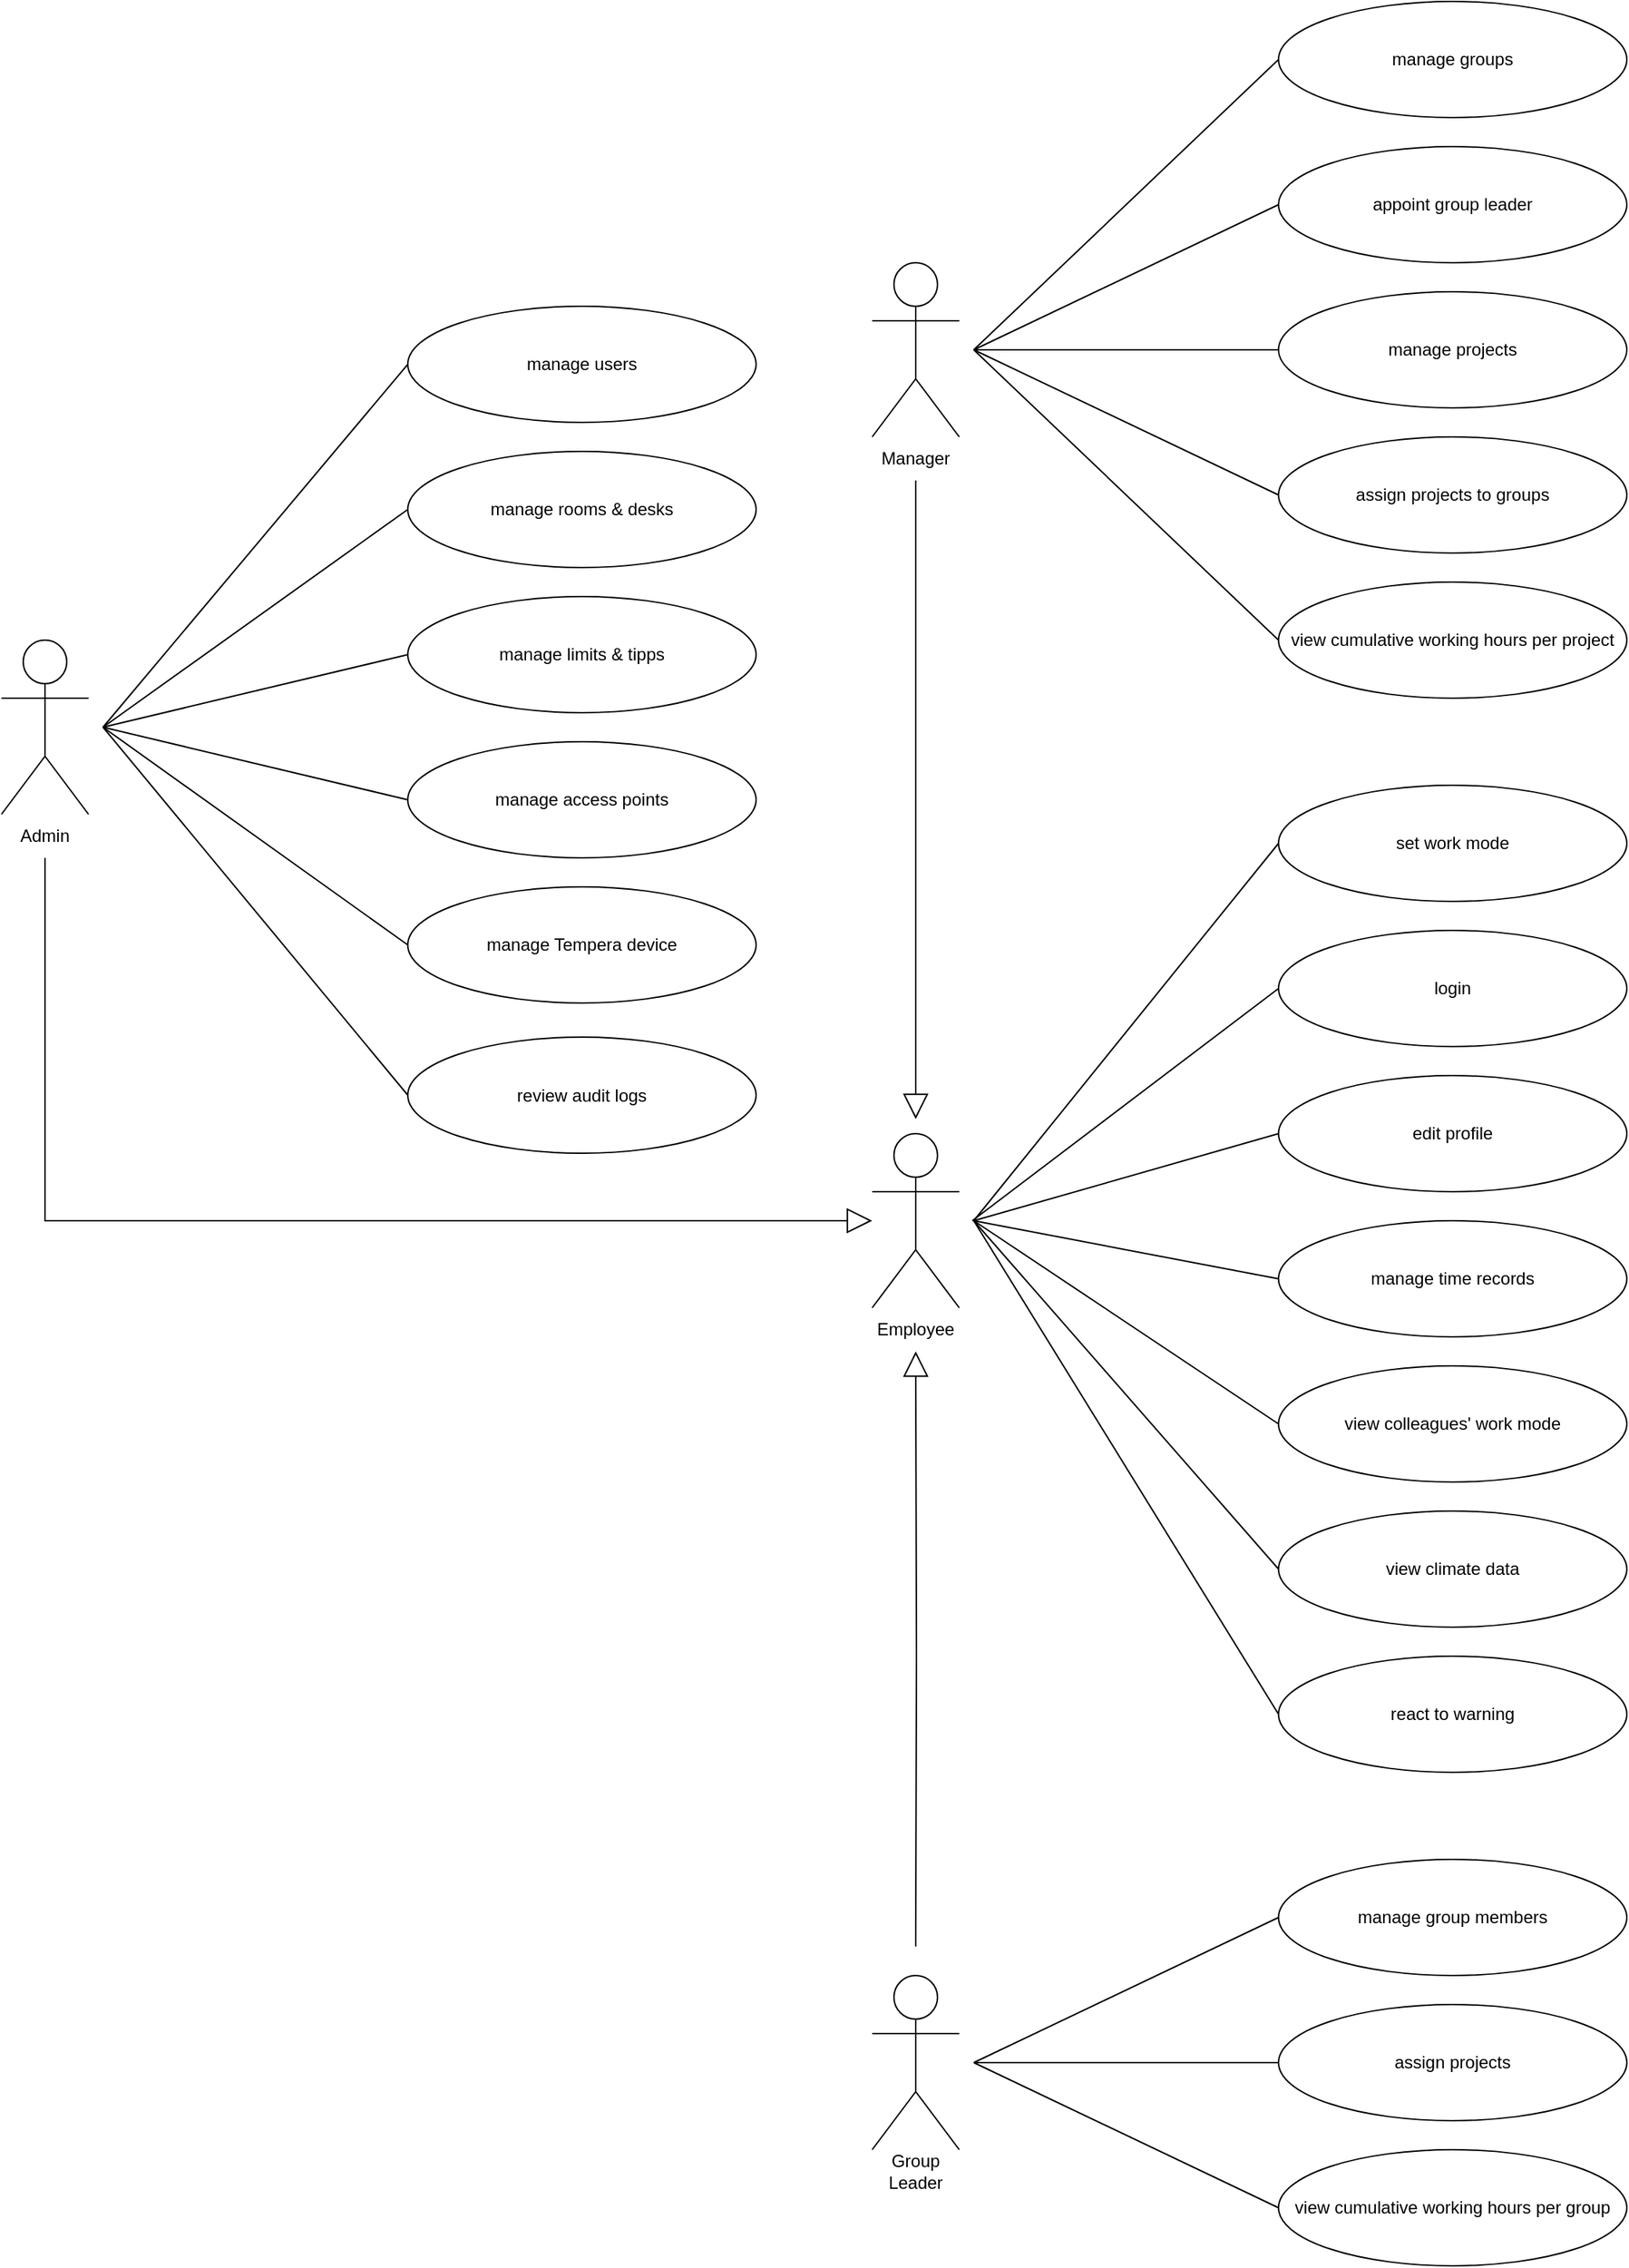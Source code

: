 <mxfile version="24.0.2" type="device">
  <diagram name="Page-1" id="N73HholZ3-HceP_g87Gv">
    <mxGraphModel dx="3078" dy="1791" grid="1" gridSize="10" guides="1" tooltips="1" connect="1" arrows="1" fold="1" page="1" pageScale="1" pageWidth="1169" pageHeight="827" math="0" shadow="0">
      <root>
        <mxCell id="0" />
        <mxCell id="1" parent="0" />
        <mxCell id="EGz5dJJKf6YU-lk-t-Eu-1" value="login" style="ellipse;whiteSpace=wrap;html=1;" parent="1" vertex="1">
          <mxGeometry x="480" y="340" width="240" height="80" as="geometry" />
        </mxCell>
        <mxCell id="EGz5dJJKf6YU-lk-t-Eu-3" value="set work mode" style="ellipse;whiteSpace=wrap;html=1;" parent="1" vertex="1">
          <mxGeometry x="480" y="240" width="240" height="80" as="geometry" />
        </mxCell>
        <mxCell id="EGz5dJJKf6YU-lk-t-Eu-4" value="manage time records" style="ellipse;whiteSpace=wrap;html=1;" parent="1" vertex="1">
          <mxGeometry x="480" y="540" width="240" height="80" as="geometry" />
        </mxCell>
        <mxCell id="EGz5dJJKf6YU-lk-t-Eu-5" value="react to warning" style="ellipse;whiteSpace=wrap;html=1;" parent="1" vertex="1">
          <mxGeometry x="480" y="840" width="240" height="80" as="geometry" />
        </mxCell>
        <mxCell id="EGz5dJJKf6YU-lk-t-Eu-6" value="view colleagues&#39; work mode" style="ellipse;whiteSpace=wrap;html=1;" parent="1" vertex="1">
          <mxGeometry x="480" y="640" width="240" height="80" as="geometry" />
        </mxCell>
        <mxCell id="EGz5dJJKf6YU-lk-t-Eu-7" value="view climate data" style="ellipse;whiteSpace=wrap;html=1;" parent="1" vertex="1">
          <mxGeometry x="480" y="740" width="240" height="80" as="geometry" />
        </mxCell>
        <mxCell id="EGz5dJJKf6YU-lk-t-Eu-8" value="Actor" style="shape=umlActor;verticalLabelPosition=bottom;verticalAlign=top;html=1;outlineConnect=0;noLabel=1;" parent="1" vertex="1">
          <mxGeometry x="200" y="480" width="60" height="120" as="geometry" />
        </mxCell>
        <mxCell id="EGz5dJJKf6YU-lk-t-Eu-9" value="Employee" style="text;html=1;align=center;verticalAlign=middle;whiteSpace=wrap;rounded=0;" parent="1" vertex="1">
          <mxGeometry x="200" y="600" width="60" height="30" as="geometry" />
        </mxCell>
        <mxCell id="EGz5dJJKf6YU-lk-t-Eu-11" value="" style="endArrow=none;html=1;rounded=0;entryX=0;entryY=0.5;entryDx=0;entryDy=0;" parent="1" target="EGz5dJJKf6YU-lk-t-Eu-1" edge="1">
          <mxGeometry width="50" height="50" relative="1" as="geometry">
            <mxPoint x="269" y="540" as="sourcePoint" />
            <mxPoint x="660" y="310" as="targetPoint" />
          </mxGeometry>
        </mxCell>
        <mxCell id="EGz5dJJKf6YU-lk-t-Eu-12" value="" style="endArrow=none;html=1;rounded=0;entryX=0;entryY=0.5;entryDx=0;entryDy=0;" parent="1" target="EGz5dJJKf6YU-lk-t-Eu-6" edge="1">
          <mxGeometry width="50" height="50" relative="1" as="geometry">
            <mxPoint x="270" y="540" as="sourcePoint" />
            <mxPoint x="490" y="290" as="targetPoint" />
          </mxGeometry>
        </mxCell>
        <mxCell id="EGz5dJJKf6YU-lk-t-Eu-13" value="" style="endArrow=none;html=1;rounded=0;entryX=0;entryY=0.5;entryDx=0;entryDy=0;" parent="1" target="EGz5dJJKf6YU-lk-t-Eu-7" edge="1">
          <mxGeometry width="50" height="50" relative="1" as="geometry">
            <mxPoint x="270" y="540" as="sourcePoint" />
            <mxPoint x="490" y="690" as="targetPoint" />
          </mxGeometry>
        </mxCell>
        <mxCell id="EGz5dJJKf6YU-lk-t-Eu-14" value="" style="endArrow=none;html=1;rounded=0;entryX=0;entryY=0.5;entryDx=0;entryDy=0;" parent="1" target="EGz5dJJKf6YU-lk-t-Eu-5" edge="1">
          <mxGeometry width="50" height="50" relative="1" as="geometry">
            <mxPoint x="270" y="540" as="sourcePoint" />
            <mxPoint x="490" y="790" as="targetPoint" />
          </mxGeometry>
        </mxCell>
        <mxCell id="EGz5dJJKf6YU-lk-t-Eu-15" value="" style="endArrow=none;html=1;rounded=0;entryX=0;entryY=0.5;entryDx=0;entryDy=0;" parent="1" target="EGz5dJJKf6YU-lk-t-Eu-4" edge="1">
          <mxGeometry width="50" height="50" relative="1" as="geometry">
            <mxPoint x="270" y="540" as="sourcePoint" />
            <mxPoint x="490" y="590" as="targetPoint" />
          </mxGeometry>
        </mxCell>
        <mxCell id="EGz5dJJKf6YU-lk-t-Eu-16" value="" style="endArrow=none;html=1;rounded=0;entryX=0;entryY=0.5;entryDx=0;entryDy=0;" parent="1" target="EGz5dJJKf6YU-lk-t-Eu-3" edge="1">
          <mxGeometry width="50" height="50" relative="1" as="geometry">
            <mxPoint x="270" y="540" as="sourcePoint" />
            <mxPoint x="490" y="490" as="targetPoint" />
          </mxGeometry>
        </mxCell>
        <mxCell id="EGz5dJJKf6YU-lk-t-Eu-17" value="manage group members" style="ellipse;whiteSpace=wrap;html=1;" parent="1" vertex="1">
          <mxGeometry x="480" y="980" width="240" height="80" as="geometry" />
        </mxCell>
        <mxCell id="EGz5dJJKf6YU-lk-t-Eu-18" value="assign projects" style="ellipse;whiteSpace=wrap;html=1;" parent="1" vertex="1">
          <mxGeometry x="480" y="1080" width="240" height="80" as="geometry" />
        </mxCell>
        <mxCell id="EGz5dJJKf6YU-lk-t-Eu-19" value="view cumulative working hours per group" style="ellipse;whiteSpace=wrap;html=1;" parent="1" vertex="1">
          <mxGeometry x="480" y="1180" width="240" height="80" as="geometry" />
        </mxCell>
        <mxCell id="EGz5dJJKf6YU-lk-t-Eu-20" value="Actor" style="shape=umlActor;verticalLabelPosition=bottom;verticalAlign=top;html=1;outlineConnect=0;noLabel=1;" parent="1" vertex="1">
          <mxGeometry x="200" y="1060" width="60" height="120" as="geometry" />
        </mxCell>
        <mxCell id="EGz5dJJKf6YU-lk-t-Eu-21" value="Group Leader" style="text;html=1;align=center;verticalAlign=middle;whiteSpace=wrap;rounded=0;" parent="1" vertex="1">
          <mxGeometry x="200" y="1180" width="60" height="30" as="geometry" />
        </mxCell>
        <mxCell id="EGz5dJJKf6YU-lk-t-Eu-22" value="" style="endArrow=none;html=1;rounded=0;entryX=0;entryY=0.5;entryDx=0;entryDy=0;" parent="1" target="EGz5dJJKf6YU-lk-t-Eu-17" edge="1">
          <mxGeometry width="50" height="50" relative="1" as="geometry">
            <mxPoint x="270" y="1120" as="sourcePoint" />
            <mxPoint x="320" y="1270" as="targetPoint" />
          </mxGeometry>
        </mxCell>
        <mxCell id="EGz5dJJKf6YU-lk-t-Eu-23" value="" style="endArrow=none;html=1;rounded=0;entryX=0;entryY=0.5;entryDx=0;entryDy=0;" parent="1" target="EGz5dJJKf6YU-lk-t-Eu-18" edge="1">
          <mxGeometry width="50" height="50" relative="1" as="geometry">
            <mxPoint x="270" y="1120" as="sourcePoint" />
            <mxPoint x="490" y="1030" as="targetPoint" />
          </mxGeometry>
        </mxCell>
        <mxCell id="EGz5dJJKf6YU-lk-t-Eu-24" value="" style="endArrow=none;html=1;rounded=0;entryX=0;entryY=0.5;entryDx=0;entryDy=0;" parent="1" target="EGz5dJJKf6YU-lk-t-Eu-19" edge="1">
          <mxGeometry width="50" height="50" relative="1" as="geometry">
            <mxPoint x="270" y="1120" as="sourcePoint" />
            <mxPoint x="490" y="1130" as="targetPoint" />
          </mxGeometry>
        </mxCell>
        <mxCell id="EGz5dJJKf6YU-lk-t-Eu-25" value="Actor" style="shape=umlActor;verticalLabelPosition=bottom;verticalAlign=top;html=1;outlineConnect=0;noLabel=1;" parent="1" vertex="1">
          <mxGeometry x="200" y="-120" width="60" height="120" as="geometry" />
        </mxCell>
        <mxCell id="EGz5dJJKf6YU-lk-t-Eu-36" style="edgeStyle=orthogonalEdgeStyle;rounded=0;orthogonalLoop=1;jettySize=auto;html=1;endArrow=block;endFill=0;endSize=15;" parent="1" source="EGz5dJJKf6YU-lk-t-Eu-26" edge="1">
          <mxGeometry relative="1" as="geometry">
            <mxPoint x="230" y="470" as="targetPoint" />
          </mxGeometry>
        </mxCell>
        <mxCell id="EGz5dJJKf6YU-lk-t-Eu-26" value="Manager" style="text;html=1;align=center;verticalAlign=middle;whiteSpace=wrap;rounded=0;" parent="1" vertex="1">
          <mxGeometry x="200" width="60" height="30" as="geometry" />
        </mxCell>
        <mxCell id="EGz5dJJKf6YU-lk-t-Eu-28" value="view cumulative working hours per project" style="ellipse;whiteSpace=wrap;html=1;" parent="1" vertex="1">
          <mxGeometry x="480" y="100" width="240" height="80" as="geometry" />
        </mxCell>
        <mxCell id="EGz5dJJKf6YU-lk-t-Eu-29" value="manage groups" style="ellipse;whiteSpace=wrap;html=1;" parent="1" vertex="1">
          <mxGeometry x="480" y="-300" width="240" height="80" as="geometry" />
        </mxCell>
        <mxCell id="EGz5dJJKf6YU-lk-t-Eu-30" value="manage projects" style="ellipse;whiteSpace=wrap;html=1;" parent="1" vertex="1">
          <mxGeometry x="480" y="-100" width="240" height="80" as="geometry" />
        </mxCell>
        <mxCell id="EGz5dJJKf6YU-lk-t-Eu-31" value="" style="endArrow=none;html=1;rounded=0;entryX=0;entryY=0.5;entryDx=0;entryDy=0;" parent="1" edge="1">
          <mxGeometry width="50" height="50" relative="1" as="geometry">
            <mxPoint x="270" y="-60" as="sourcePoint" />
            <mxPoint x="480" y="-60" as="targetPoint" />
          </mxGeometry>
        </mxCell>
        <mxCell id="EGz5dJJKf6YU-lk-t-Eu-32" value="" style="endArrow=none;html=1;rounded=0;entryX=0;entryY=0.5;entryDx=0;entryDy=0;" parent="1" edge="1">
          <mxGeometry width="50" height="50" relative="1" as="geometry">
            <mxPoint x="270" y="-60" as="sourcePoint" />
            <mxPoint x="480" y="40" as="targetPoint" />
          </mxGeometry>
        </mxCell>
        <mxCell id="EGz5dJJKf6YU-lk-t-Eu-33" value="" style="endArrow=none;html=1;rounded=0;entryX=0;entryY=0.5;entryDx=0;entryDy=0;" parent="1" edge="1">
          <mxGeometry width="50" height="50" relative="1" as="geometry">
            <mxPoint x="270" y="-60" as="sourcePoint" />
            <mxPoint x="480" y="140" as="targetPoint" />
          </mxGeometry>
        </mxCell>
        <mxCell id="EGz5dJJKf6YU-lk-t-Eu-37" style="edgeStyle=orthogonalEdgeStyle;rounded=0;orthogonalLoop=1;jettySize=auto;html=1;endArrow=block;endFill=0;endSize=15;entryX=0.5;entryY=1;entryDx=0;entryDy=0;" parent="1" target="EGz5dJJKf6YU-lk-t-Eu-9" edge="1">
          <mxGeometry relative="1" as="geometry">
            <mxPoint x="230" y="1040" as="sourcePoint" />
            <mxPoint x="229.5" y="640" as="targetPoint" />
          </mxGeometry>
        </mxCell>
        <mxCell id="EGz5dJJKf6YU-lk-t-Eu-38" value="Actor" style="shape=umlActor;verticalLabelPosition=bottom;verticalAlign=top;html=1;outlineConnect=0;noLabel=1;" parent="1" vertex="1">
          <mxGeometry x="-400" y="140" width="60" height="120" as="geometry" />
        </mxCell>
        <mxCell id="EGz5dJJKf6YU-lk-t-Eu-39" value="Admin" style="text;html=1;align=center;verticalAlign=middle;whiteSpace=wrap;rounded=0;" parent="1" vertex="1">
          <mxGeometry x="-400" y="260" width="60" height="30" as="geometry" />
        </mxCell>
        <mxCell id="EGz5dJJKf6YU-lk-t-Eu-40" value="manage rooms &amp;amp; desks" style="ellipse;whiteSpace=wrap;html=1;" parent="1" vertex="1">
          <mxGeometry x="-120" y="10" width="240" height="80" as="geometry" />
        </mxCell>
        <mxCell id="EGz5dJJKf6YU-lk-t-Eu-41" value="manage Tempera device" style="ellipse;whiteSpace=wrap;html=1;" parent="1" vertex="1">
          <mxGeometry x="-120" y="310" width="240" height="80" as="geometry" />
        </mxCell>
        <mxCell id="EGz5dJJKf6YU-lk-t-Eu-42" value="manage users" style="ellipse;whiteSpace=wrap;html=1;" parent="1" vertex="1">
          <mxGeometry x="-120" y="-90" width="240" height="80" as="geometry" />
        </mxCell>
        <mxCell id="EGz5dJJKf6YU-lk-t-Eu-43" value="" style="endArrow=none;html=1;rounded=0;entryX=0;entryY=0.5;entryDx=0;entryDy=0;" parent="1" edge="1">
          <mxGeometry width="50" height="50" relative="1" as="geometry">
            <mxPoint x="-330" y="200" as="sourcePoint" />
            <mxPoint x="-120" y="50" as="targetPoint" />
          </mxGeometry>
        </mxCell>
        <mxCell id="EGz5dJJKf6YU-lk-t-Eu-44" value="" style="endArrow=none;html=1;rounded=0;entryX=0;entryY=0.5;entryDx=0;entryDy=0;" parent="1" edge="1" target="EGz5dJJKf6YU-lk-t-Eu-41">
          <mxGeometry width="50" height="50" relative="1" as="geometry">
            <mxPoint x="-330" y="200" as="sourcePoint" />
            <mxPoint x="-120" y="150" as="targetPoint" />
          </mxGeometry>
        </mxCell>
        <mxCell id="EGz5dJJKf6YU-lk-t-Eu-45" value="" style="endArrow=none;html=1;rounded=0;entryX=0;entryY=0.5;entryDx=0;entryDy=0;" parent="1" edge="1">
          <mxGeometry width="50" height="50" relative="1" as="geometry">
            <mxPoint x="-330" y="200" as="sourcePoint" />
            <mxPoint x="-120" y="250" as="targetPoint" />
          </mxGeometry>
        </mxCell>
        <mxCell id="EGz5dJJKf6YU-lk-t-Eu-46" value="manage limits &amp;amp; tipps" style="ellipse;whiteSpace=wrap;html=1;" parent="1" vertex="1">
          <mxGeometry x="-120" y="110" width="240" height="80" as="geometry" />
        </mxCell>
        <mxCell id="EGz5dJJKf6YU-lk-t-Eu-47" value="" style="endArrow=none;html=1;rounded=0;entryX=0;entryY=0.5;entryDx=0;entryDy=0;" parent="1" target="EGz5dJJKf6YU-lk-t-Eu-46" edge="1">
          <mxGeometry width="50" height="50" relative="1" as="geometry">
            <mxPoint x="-330" y="200" as="sourcePoint" />
            <mxPoint x="-110" y="260" as="targetPoint" />
          </mxGeometry>
        </mxCell>
        <mxCell id="EGz5dJJKf6YU-lk-t-Eu-48" style="edgeStyle=orthogonalEdgeStyle;rounded=0;orthogonalLoop=1;jettySize=auto;html=1;endArrow=block;endFill=0;endSize=15;exitX=0.5;exitY=1;exitDx=0;exitDy=0;" parent="1" source="EGz5dJJKf6YU-lk-t-Eu-39" target="EGz5dJJKf6YU-lk-t-Eu-8" edge="1">
          <mxGeometry relative="1" as="geometry">
            <mxPoint x="240" y="140" as="sourcePoint" />
            <mxPoint x="200" y="500" as="targetPoint" />
            <Array as="points">
              <mxPoint x="-370" y="540" />
            </Array>
          </mxGeometry>
        </mxCell>
        <mxCell id="wpLffPYtSIPlkczK0o6z-1" value="edit profile" style="ellipse;whiteSpace=wrap;html=1;" vertex="1" parent="1">
          <mxGeometry x="480" y="440" width="240" height="80" as="geometry" />
        </mxCell>
        <mxCell id="wpLffPYtSIPlkczK0o6z-2" value="" style="endArrow=none;html=1;rounded=0;entryX=0;entryY=0.5;entryDx=0;entryDy=0;" edge="1" parent="1" target="wpLffPYtSIPlkczK0o6z-1">
          <mxGeometry width="50" height="50" relative="1" as="geometry">
            <mxPoint x="270" y="540" as="sourcePoint" />
            <mxPoint x="490" y="390" as="targetPoint" />
          </mxGeometry>
        </mxCell>
        <mxCell id="wpLffPYtSIPlkczK0o6z-3" value="manage access points" style="ellipse;whiteSpace=wrap;html=1;" vertex="1" parent="1">
          <mxGeometry x="-120" y="210" width="240" height="80" as="geometry" />
        </mxCell>
        <mxCell id="wpLffPYtSIPlkczK0o6z-4" value="" style="endArrow=none;html=1;rounded=0;entryX=0;entryY=0.5;entryDx=0;entryDy=0;" edge="1" parent="1" target="EGz5dJJKf6YU-lk-t-Eu-42">
          <mxGeometry width="50" height="50" relative="1" as="geometry">
            <mxPoint x="-330" y="200" as="sourcePoint" />
            <mxPoint x="-110" y="60" as="targetPoint" />
          </mxGeometry>
        </mxCell>
        <mxCell id="wpLffPYtSIPlkczK0o6z-5" value="review audit logs" style="ellipse;whiteSpace=wrap;html=1;" vertex="1" parent="1">
          <mxGeometry x="-120" y="413.5" width="240" height="80" as="geometry" />
        </mxCell>
        <mxCell id="wpLffPYtSIPlkczK0o6z-6" value="" style="endArrow=none;html=1;rounded=0;entryX=0;entryY=0.5;entryDx=0;entryDy=0;" edge="1" parent="1" target="wpLffPYtSIPlkczK0o6z-5">
          <mxGeometry width="50" height="50" relative="1" as="geometry">
            <mxPoint x="-330" y="200" as="sourcePoint" />
            <mxPoint x="-110" y="360" as="targetPoint" />
          </mxGeometry>
        </mxCell>
        <mxCell id="wpLffPYtSIPlkczK0o6z-7" value="appoint group leader" style="ellipse;whiteSpace=wrap;html=1;" vertex="1" parent="1">
          <mxGeometry x="480" y="-200" width="240" height="80" as="geometry" />
        </mxCell>
        <mxCell id="wpLffPYtSIPlkczK0o6z-8" value="assign projects to groups" style="ellipse;whiteSpace=wrap;html=1;" vertex="1" parent="1">
          <mxGeometry x="480" width="240" height="80" as="geometry" />
        </mxCell>
        <mxCell id="wpLffPYtSIPlkczK0o6z-11" value="" style="endArrow=none;html=1;rounded=0;entryX=0;entryY=0.5;entryDx=0;entryDy=0;" edge="1" parent="1" target="wpLffPYtSIPlkczK0o6z-7">
          <mxGeometry width="50" height="50" relative="1" as="geometry">
            <mxPoint x="270" y="-60" as="sourcePoint" />
            <mxPoint x="490" y="150" as="targetPoint" />
          </mxGeometry>
        </mxCell>
        <mxCell id="wpLffPYtSIPlkczK0o6z-12" value="" style="endArrow=none;html=1;rounded=0;entryX=0;entryY=0.5;entryDx=0;entryDy=0;" edge="1" parent="1" target="EGz5dJJKf6YU-lk-t-Eu-29">
          <mxGeometry width="50" height="50" relative="1" as="geometry">
            <mxPoint x="270" y="-60" as="sourcePoint" />
            <mxPoint x="490" y="50" as="targetPoint" />
          </mxGeometry>
        </mxCell>
      </root>
    </mxGraphModel>
  </diagram>
</mxfile>
